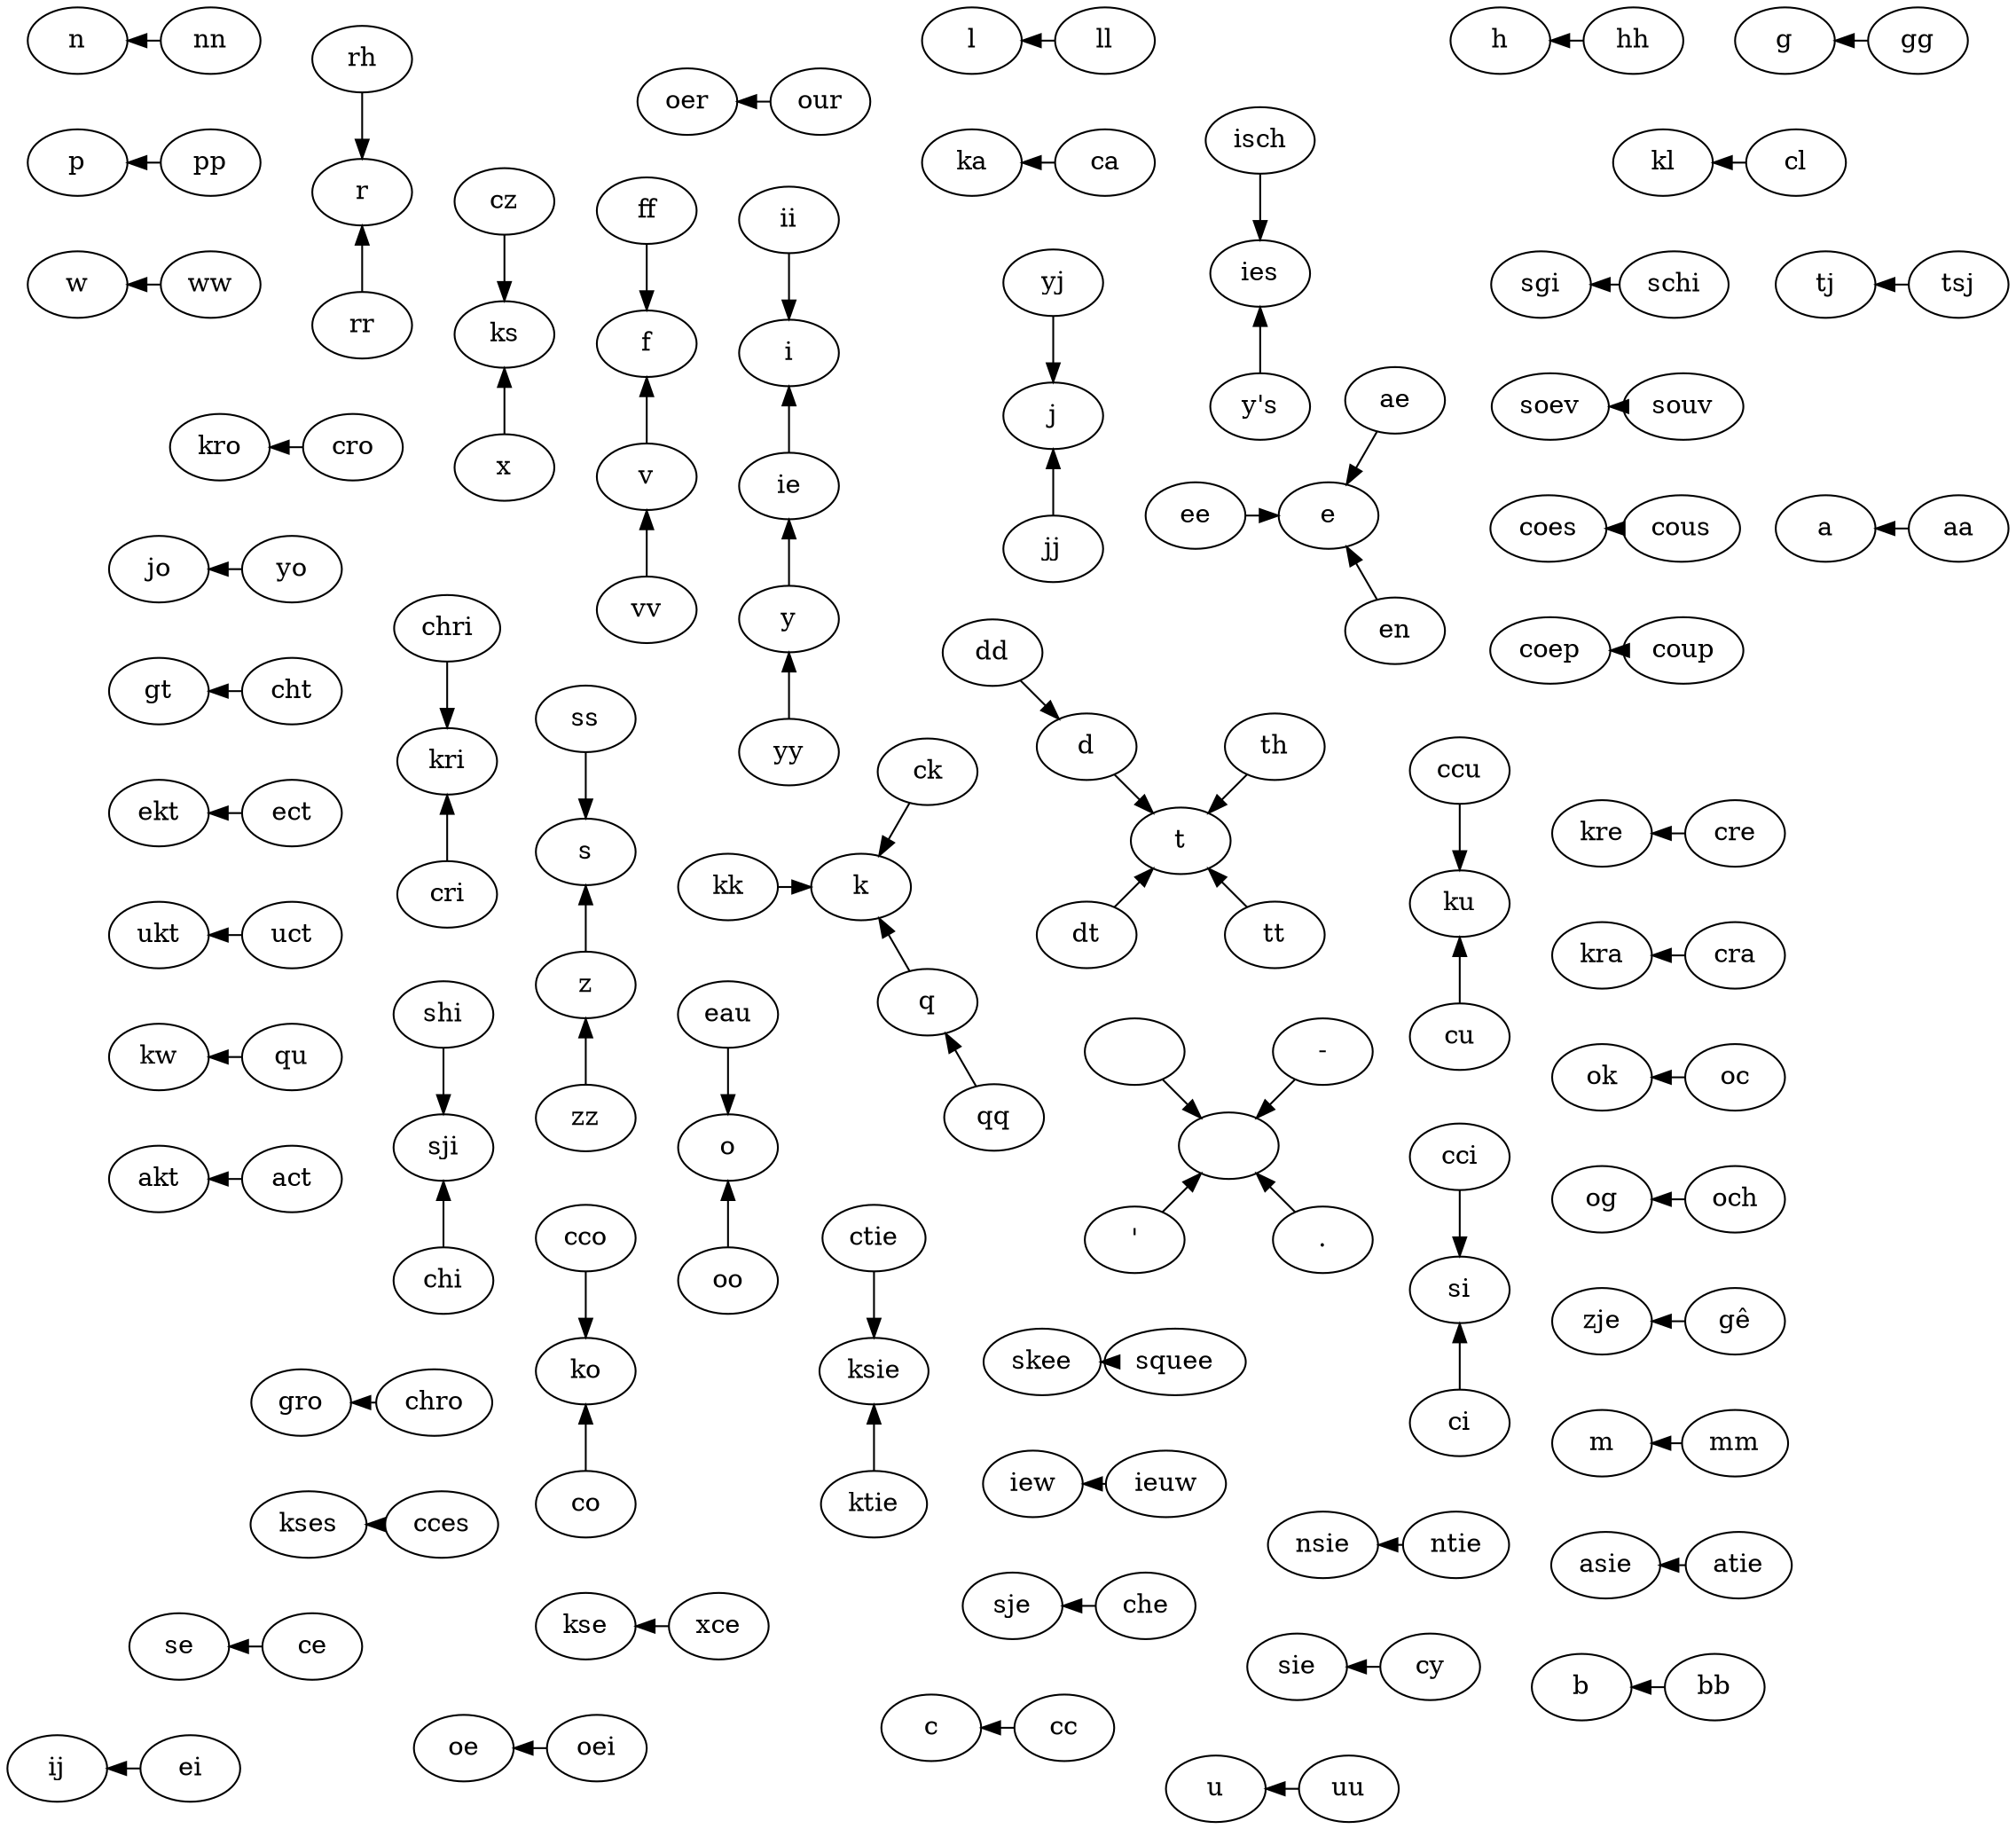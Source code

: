digraph g {
layout="twopi"
	"-"    -> ""
	" "    -> ""
	"'"    -> ""
	"."    -> ""
	"gê"   -> "zje"
	"squee"-> "skee"
	"yj"   -> "j"
	"och"  -> "og"
	"oc"   -> "ok"
	"eau"  -> "o"
	"ieuw" -> "iew"
	"cz"   -> "ks"
	"coup" -> "coep"
	"cous" -> "coes"
	"souv" -> "soev"
	"schi" -> "sgi"
	"isch" -> "ies"
	"y's"  -> "ies"
	"chri" -> "kri"
	"cri"  -> "kri"
	"cra"  -> "kra"
	"cre"  -> "kre"
	"che"  -> "sje"
	"shi"  -> "sji"
	"chi"  -> "sji"
	"chro" -> "gro"
	"cro"  -> "kro"
	"cl"   -> "kl"
	"ca"   -> "ka"
	"cci"  -> "si"
	"ci"   -> "si"
	"xce"  -> "kse"
	"cces" -> "kses"
	"ce"   -> "se"
	"ccu"  -> "ku"
	"cu"   -> "ku"
	"cy"   -> "sie"
	"yo"   -> "jo"
	"y"    -> "ie"
	"cht"  -> "gt"
	"ect"  -> "ekt"
	"uct"  -> "ukt"
	"qu"   -> "kw"
	"th"   -> "t"
	"rh"   -> "r"
	"ntie" -> "nsie"
	"ctie" -> "ksie"
	"act"  -> "akt"
	"ktie" -> "ksie"
	"atie" -> "asie"
	"bb"   -> "b"
	"our"  -> "oer"
	"cco"  -> "ko"
	"co"   -> "ko"
	"cc"   -> "c"
	"dd"   -> "d"
	"dt"   -> "t"
	"gg"   -> "g"
	"hh"   -> "h"
	"jj"   -> "j"
	"ck"   -> "k"
	"kk"   -> "k"
	"ll"   -> "l"
	"mm"   -> "m"
	"nn"   -> "n"
	"pp"   -> "p"
	"qq"   -> "q"
	"rr"   -> "r"
	"vv"   -> "v"
	"ww"   -> "w"
	"x"    -> "ks"
	"q"    -> "k"
	"yy"   -> "y"
	"zz"   -> "z"
	"oei"  -> "oe"
	"ei"   -> "ij"
	"uu"   -> "u"
	"ae"   -> "e"
	"aa"   -> "a"
	"ee"   -> "e"
	"ii"   -> "i"
	"oo"   -> "o"
	"ie"   -> "i"
	"en"   -> "e"
	"tsj"  -> "tj"
	"v"    -> "f"
	"ff"   -> "f"
	"z"    -> "s"
	"ss"   -> "s"
	"d"    -> "t"
	"tt"   -> "t"
}
